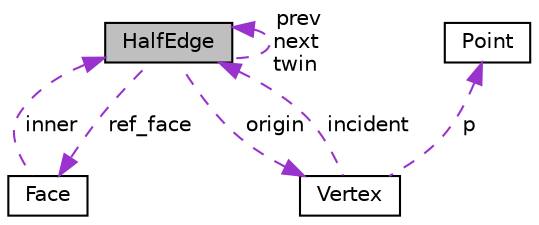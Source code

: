 digraph "HalfEdge"
{
  edge [fontname="Helvetica",fontsize="10",labelfontname="Helvetica",labelfontsize="10"];
  node [fontname="Helvetica",fontsize="10",shape=record];
  Node1 [label="HalfEdge",height=0.2,width=0.4,color="black", fillcolor="grey75", style="filled", fontcolor="black"];
  Node2 -> Node1 [dir="back",color="darkorchid3",fontsize="10",style="dashed",label=" origin" ,fontname="Helvetica"];
  Node2 [label="Vertex",height=0.2,width=0.4,color="black", fillcolor="white", style="filled",URL="$d0/d72/class_vertex.html"];
  Node1 -> Node2 [dir="back",color="darkorchid3",fontsize="10",style="dashed",label=" incident" ,fontname="Helvetica"];
  Node3 -> Node2 [dir="back",color="darkorchid3",fontsize="10",style="dashed",label=" p" ,fontname="Helvetica"];
  Node3 [label="Point",height=0.2,width=0.4,color="black", fillcolor="white", style="filled",URL="$d0/d69/class_point.html"];
  Node1 -> Node1 [dir="back",color="darkorchid3",fontsize="10",style="dashed",label=" prev\nnext\ntwin" ,fontname="Helvetica"];
  Node4 -> Node1 [dir="back",color="darkorchid3",fontsize="10",style="dashed",label=" ref_face" ,fontname="Helvetica"];
  Node4 [label="Face",height=0.2,width=0.4,color="black", fillcolor="white", style="filled",URL="$d5/d2a/class_face.html"];
  Node1 -> Node4 [dir="back",color="darkorchid3",fontsize="10",style="dashed",label=" inner" ,fontname="Helvetica"];
}
